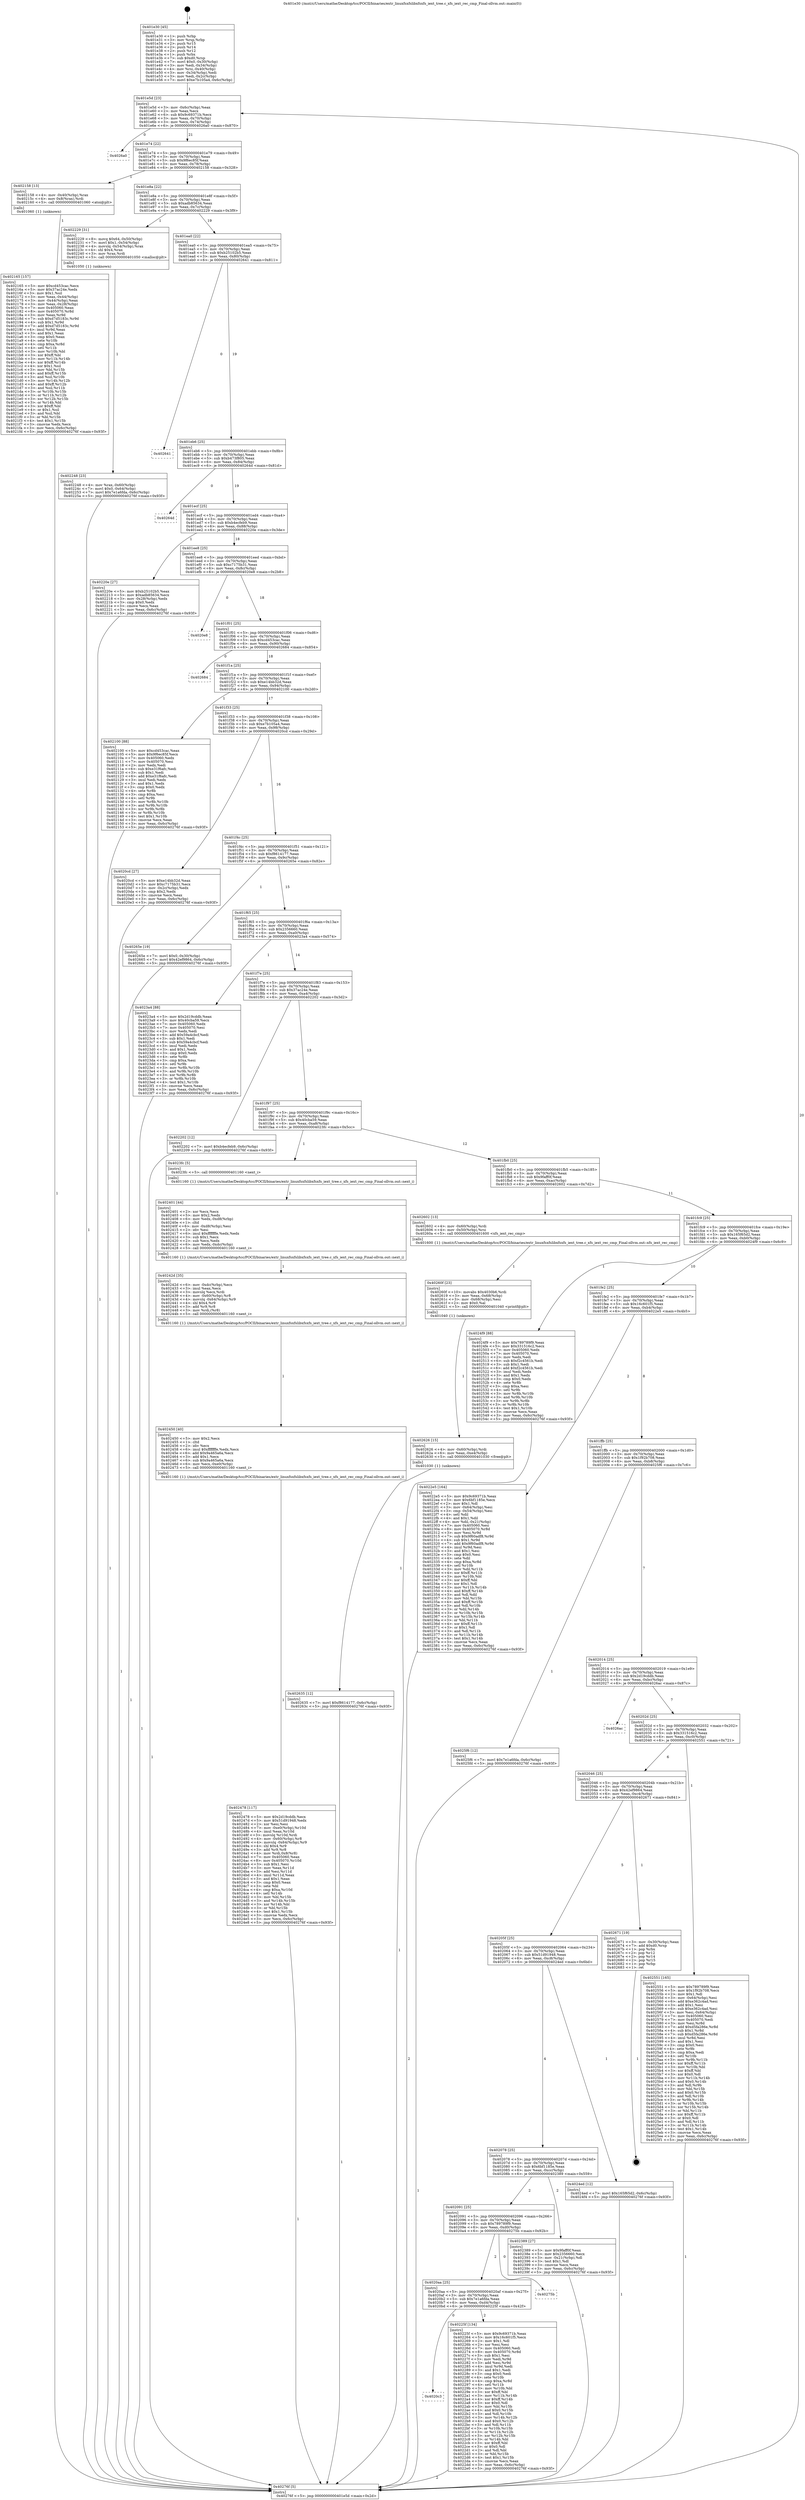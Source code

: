 digraph "0x401e30" {
  label = "0x401e30 (/mnt/c/Users/mathe/Desktop/tcc/POCII/binaries/extr_linuxfsxfslibxfsxfs_iext_tree.c_xfs_iext_rec_cmp_Final-ollvm.out::main(0))"
  labelloc = "t"
  node[shape=record]

  Entry [label="",width=0.3,height=0.3,shape=circle,fillcolor=black,style=filled]
  "0x401e5d" [label="{
     0x401e5d [23]\l
     | [instrs]\l
     &nbsp;&nbsp;0x401e5d \<+3\>: mov -0x6c(%rbp),%eax\l
     &nbsp;&nbsp;0x401e60 \<+2\>: mov %eax,%ecx\l
     &nbsp;&nbsp;0x401e62 \<+6\>: sub $0x9c69371b,%ecx\l
     &nbsp;&nbsp;0x401e68 \<+3\>: mov %eax,-0x70(%rbp)\l
     &nbsp;&nbsp;0x401e6b \<+3\>: mov %ecx,-0x74(%rbp)\l
     &nbsp;&nbsp;0x401e6e \<+6\>: je 00000000004026a0 \<main+0x870\>\l
  }"]
  "0x4026a0" [label="{
     0x4026a0\l
  }", style=dashed]
  "0x401e74" [label="{
     0x401e74 [22]\l
     | [instrs]\l
     &nbsp;&nbsp;0x401e74 \<+5\>: jmp 0000000000401e79 \<main+0x49\>\l
     &nbsp;&nbsp;0x401e79 \<+3\>: mov -0x70(%rbp),%eax\l
     &nbsp;&nbsp;0x401e7c \<+5\>: sub $0x9f6ec85f,%eax\l
     &nbsp;&nbsp;0x401e81 \<+3\>: mov %eax,-0x78(%rbp)\l
     &nbsp;&nbsp;0x401e84 \<+6\>: je 0000000000402158 \<main+0x328\>\l
  }"]
  Exit [label="",width=0.3,height=0.3,shape=circle,fillcolor=black,style=filled,peripheries=2]
  "0x402158" [label="{
     0x402158 [13]\l
     | [instrs]\l
     &nbsp;&nbsp;0x402158 \<+4\>: mov -0x40(%rbp),%rax\l
     &nbsp;&nbsp;0x40215c \<+4\>: mov 0x8(%rax),%rdi\l
     &nbsp;&nbsp;0x402160 \<+5\>: call 0000000000401060 \<atoi@plt\>\l
     | [calls]\l
     &nbsp;&nbsp;0x401060 \{1\} (unknown)\l
  }"]
  "0x401e8a" [label="{
     0x401e8a [22]\l
     | [instrs]\l
     &nbsp;&nbsp;0x401e8a \<+5\>: jmp 0000000000401e8f \<main+0x5f\>\l
     &nbsp;&nbsp;0x401e8f \<+3\>: mov -0x70(%rbp),%eax\l
     &nbsp;&nbsp;0x401e92 \<+5\>: sub $0xadb85634,%eax\l
     &nbsp;&nbsp;0x401e97 \<+3\>: mov %eax,-0x7c(%rbp)\l
     &nbsp;&nbsp;0x401e9a \<+6\>: je 0000000000402229 \<main+0x3f9\>\l
  }"]
  "0x402635" [label="{
     0x402635 [12]\l
     | [instrs]\l
     &nbsp;&nbsp;0x402635 \<+7\>: movl $0xf8614177,-0x6c(%rbp)\l
     &nbsp;&nbsp;0x40263c \<+5\>: jmp 000000000040276f \<main+0x93f\>\l
  }"]
  "0x402229" [label="{
     0x402229 [31]\l
     | [instrs]\l
     &nbsp;&nbsp;0x402229 \<+8\>: movq $0x64,-0x50(%rbp)\l
     &nbsp;&nbsp;0x402231 \<+7\>: movl $0x1,-0x54(%rbp)\l
     &nbsp;&nbsp;0x402238 \<+4\>: movslq -0x54(%rbp),%rax\l
     &nbsp;&nbsp;0x40223c \<+4\>: shl $0x4,%rax\l
     &nbsp;&nbsp;0x402240 \<+3\>: mov %rax,%rdi\l
     &nbsp;&nbsp;0x402243 \<+5\>: call 0000000000401050 \<malloc@plt\>\l
     | [calls]\l
     &nbsp;&nbsp;0x401050 \{1\} (unknown)\l
  }"]
  "0x401ea0" [label="{
     0x401ea0 [22]\l
     | [instrs]\l
     &nbsp;&nbsp;0x401ea0 \<+5\>: jmp 0000000000401ea5 \<main+0x75\>\l
     &nbsp;&nbsp;0x401ea5 \<+3\>: mov -0x70(%rbp),%eax\l
     &nbsp;&nbsp;0x401ea8 \<+5\>: sub $0xb25102b5,%eax\l
     &nbsp;&nbsp;0x401ead \<+3\>: mov %eax,-0x80(%rbp)\l
     &nbsp;&nbsp;0x401eb0 \<+6\>: je 0000000000402641 \<main+0x811\>\l
  }"]
  "0x402626" [label="{
     0x402626 [15]\l
     | [instrs]\l
     &nbsp;&nbsp;0x402626 \<+4\>: mov -0x60(%rbp),%rdi\l
     &nbsp;&nbsp;0x40262a \<+6\>: mov %eax,-0xe4(%rbp)\l
     &nbsp;&nbsp;0x402630 \<+5\>: call 0000000000401030 \<free@plt\>\l
     | [calls]\l
     &nbsp;&nbsp;0x401030 \{1\} (unknown)\l
  }"]
  "0x402641" [label="{
     0x402641\l
  }", style=dashed]
  "0x401eb6" [label="{
     0x401eb6 [25]\l
     | [instrs]\l
     &nbsp;&nbsp;0x401eb6 \<+5\>: jmp 0000000000401ebb \<main+0x8b\>\l
     &nbsp;&nbsp;0x401ebb \<+3\>: mov -0x70(%rbp),%eax\l
     &nbsp;&nbsp;0x401ebe \<+5\>: sub $0xb473f805,%eax\l
     &nbsp;&nbsp;0x401ec3 \<+6\>: mov %eax,-0x84(%rbp)\l
     &nbsp;&nbsp;0x401ec9 \<+6\>: je 000000000040264d \<main+0x81d\>\l
  }"]
  "0x40260f" [label="{
     0x40260f [23]\l
     | [instrs]\l
     &nbsp;&nbsp;0x40260f \<+10\>: movabs $0x4030b6,%rdi\l
     &nbsp;&nbsp;0x402619 \<+3\>: mov %eax,-0x68(%rbp)\l
     &nbsp;&nbsp;0x40261c \<+3\>: mov -0x68(%rbp),%esi\l
     &nbsp;&nbsp;0x40261f \<+2\>: mov $0x0,%al\l
     &nbsp;&nbsp;0x402621 \<+5\>: call 0000000000401040 \<printf@plt\>\l
     | [calls]\l
     &nbsp;&nbsp;0x401040 \{1\} (unknown)\l
  }"]
  "0x40264d" [label="{
     0x40264d\l
  }", style=dashed]
  "0x401ecf" [label="{
     0x401ecf [25]\l
     | [instrs]\l
     &nbsp;&nbsp;0x401ecf \<+5\>: jmp 0000000000401ed4 \<main+0xa4\>\l
     &nbsp;&nbsp;0x401ed4 \<+3\>: mov -0x70(%rbp),%eax\l
     &nbsp;&nbsp;0x401ed7 \<+5\>: sub $0xb4ecfeb9,%eax\l
     &nbsp;&nbsp;0x401edc \<+6\>: mov %eax,-0x88(%rbp)\l
     &nbsp;&nbsp;0x401ee2 \<+6\>: je 000000000040220e \<main+0x3de\>\l
  }"]
  "0x402478" [label="{
     0x402478 [117]\l
     | [instrs]\l
     &nbsp;&nbsp;0x402478 \<+5\>: mov $0x2d19cddb,%ecx\l
     &nbsp;&nbsp;0x40247d \<+5\>: mov $0x51d91948,%edx\l
     &nbsp;&nbsp;0x402482 \<+2\>: xor %esi,%esi\l
     &nbsp;&nbsp;0x402484 \<+7\>: mov -0xe0(%rbp),%r10d\l
     &nbsp;&nbsp;0x40248b \<+4\>: imul %eax,%r10d\l
     &nbsp;&nbsp;0x40248f \<+3\>: movslq %r10d,%rdi\l
     &nbsp;&nbsp;0x402492 \<+4\>: mov -0x60(%rbp),%r8\l
     &nbsp;&nbsp;0x402496 \<+4\>: movslq -0x64(%rbp),%r9\l
     &nbsp;&nbsp;0x40249a \<+4\>: shl $0x4,%r9\l
     &nbsp;&nbsp;0x40249e \<+3\>: add %r9,%r8\l
     &nbsp;&nbsp;0x4024a1 \<+4\>: mov %rdi,0x8(%r8)\l
     &nbsp;&nbsp;0x4024a5 \<+7\>: mov 0x405060,%eax\l
     &nbsp;&nbsp;0x4024ac \<+8\>: mov 0x405070,%r10d\l
     &nbsp;&nbsp;0x4024b4 \<+3\>: sub $0x1,%esi\l
     &nbsp;&nbsp;0x4024b7 \<+3\>: mov %eax,%r11d\l
     &nbsp;&nbsp;0x4024ba \<+3\>: add %esi,%r11d\l
     &nbsp;&nbsp;0x4024bd \<+4\>: imul %r11d,%eax\l
     &nbsp;&nbsp;0x4024c1 \<+3\>: and $0x1,%eax\l
     &nbsp;&nbsp;0x4024c4 \<+3\>: cmp $0x0,%eax\l
     &nbsp;&nbsp;0x4024c7 \<+3\>: sete %bl\l
     &nbsp;&nbsp;0x4024ca \<+4\>: cmp $0xa,%r10d\l
     &nbsp;&nbsp;0x4024ce \<+4\>: setl %r14b\l
     &nbsp;&nbsp;0x4024d2 \<+3\>: mov %bl,%r15b\l
     &nbsp;&nbsp;0x4024d5 \<+3\>: and %r14b,%r15b\l
     &nbsp;&nbsp;0x4024d8 \<+3\>: xor %r14b,%bl\l
     &nbsp;&nbsp;0x4024db \<+3\>: or %bl,%r15b\l
     &nbsp;&nbsp;0x4024de \<+4\>: test $0x1,%r15b\l
     &nbsp;&nbsp;0x4024e2 \<+3\>: cmovne %edx,%ecx\l
     &nbsp;&nbsp;0x4024e5 \<+3\>: mov %ecx,-0x6c(%rbp)\l
     &nbsp;&nbsp;0x4024e8 \<+5\>: jmp 000000000040276f \<main+0x93f\>\l
  }"]
  "0x40220e" [label="{
     0x40220e [27]\l
     | [instrs]\l
     &nbsp;&nbsp;0x40220e \<+5\>: mov $0xb25102b5,%eax\l
     &nbsp;&nbsp;0x402213 \<+5\>: mov $0xadb85634,%ecx\l
     &nbsp;&nbsp;0x402218 \<+3\>: mov -0x28(%rbp),%edx\l
     &nbsp;&nbsp;0x40221b \<+3\>: cmp $0x0,%edx\l
     &nbsp;&nbsp;0x40221e \<+3\>: cmove %ecx,%eax\l
     &nbsp;&nbsp;0x402221 \<+3\>: mov %eax,-0x6c(%rbp)\l
     &nbsp;&nbsp;0x402224 \<+5\>: jmp 000000000040276f \<main+0x93f\>\l
  }"]
  "0x401ee8" [label="{
     0x401ee8 [25]\l
     | [instrs]\l
     &nbsp;&nbsp;0x401ee8 \<+5\>: jmp 0000000000401eed \<main+0xbd\>\l
     &nbsp;&nbsp;0x401eed \<+3\>: mov -0x70(%rbp),%eax\l
     &nbsp;&nbsp;0x401ef0 \<+5\>: sub $0xc7175b31,%eax\l
     &nbsp;&nbsp;0x401ef5 \<+6\>: mov %eax,-0x8c(%rbp)\l
     &nbsp;&nbsp;0x401efb \<+6\>: je 00000000004020e8 \<main+0x2b8\>\l
  }"]
  "0x402450" [label="{
     0x402450 [40]\l
     | [instrs]\l
     &nbsp;&nbsp;0x402450 \<+5\>: mov $0x2,%ecx\l
     &nbsp;&nbsp;0x402455 \<+1\>: cltd\l
     &nbsp;&nbsp;0x402456 \<+2\>: idiv %ecx\l
     &nbsp;&nbsp;0x402458 \<+6\>: imul $0xfffffffe,%edx,%ecx\l
     &nbsp;&nbsp;0x40245e \<+6\>: add $0x9a465a6a,%ecx\l
     &nbsp;&nbsp;0x402464 \<+3\>: add $0x1,%ecx\l
     &nbsp;&nbsp;0x402467 \<+6\>: sub $0x9a465a6a,%ecx\l
     &nbsp;&nbsp;0x40246d \<+6\>: mov %ecx,-0xe0(%rbp)\l
     &nbsp;&nbsp;0x402473 \<+5\>: call 0000000000401160 \<next_i\>\l
     | [calls]\l
     &nbsp;&nbsp;0x401160 \{1\} (/mnt/c/Users/mathe/Desktop/tcc/POCII/binaries/extr_linuxfsxfslibxfsxfs_iext_tree.c_xfs_iext_rec_cmp_Final-ollvm.out::next_i)\l
  }"]
  "0x4020e8" [label="{
     0x4020e8\l
  }", style=dashed]
  "0x401f01" [label="{
     0x401f01 [25]\l
     | [instrs]\l
     &nbsp;&nbsp;0x401f01 \<+5\>: jmp 0000000000401f06 \<main+0xd6\>\l
     &nbsp;&nbsp;0x401f06 \<+3\>: mov -0x70(%rbp),%eax\l
     &nbsp;&nbsp;0x401f09 \<+5\>: sub $0xcd453cac,%eax\l
     &nbsp;&nbsp;0x401f0e \<+6\>: mov %eax,-0x90(%rbp)\l
     &nbsp;&nbsp;0x401f14 \<+6\>: je 0000000000402684 \<main+0x854\>\l
  }"]
  "0x40242d" [label="{
     0x40242d [35]\l
     | [instrs]\l
     &nbsp;&nbsp;0x40242d \<+6\>: mov -0xdc(%rbp),%ecx\l
     &nbsp;&nbsp;0x402433 \<+3\>: imul %eax,%ecx\l
     &nbsp;&nbsp;0x402436 \<+3\>: movslq %ecx,%rdi\l
     &nbsp;&nbsp;0x402439 \<+4\>: mov -0x60(%rbp),%r8\l
     &nbsp;&nbsp;0x40243d \<+4\>: movslq -0x64(%rbp),%r9\l
     &nbsp;&nbsp;0x402441 \<+4\>: shl $0x4,%r9\l
     &nbsp;&nbsp;0x402445 \<+3\>: add %r9,%r8\l
     &nbsp;&nbsp;0x402448 \<+3\>: mov %rdi,(%r8)\l
     &nbsp;&nbsp;0x40244b \<+5\>: call 0000000000401160 \<next_i\>\l
     | [calls]\l
     &nbsp;&nbsp;0x401160 \{1\} (/mnt/c/Users/mathe/Desktop/tcc/POCII/binaries/extr_linuxfsxfslibxfsxfs_iext_tree.c_xfs_iext_rec_cmp_Final-ollvm.out::next_i)\l
  }"]
  "0x402684" [label="{
     0x402684\l
  }", style=dashed]
  "0x401f1a" [label="{
     0x401f1a [25]\l
     | [instrs]\l
     &nbsp;&nbsp;0x401f1a \<+5\>: jmp 0000000000401f1f \<main+0xef\>\l
     &nbsp;&nbsp;0x401f1f \<+3\>: mov -0x70(%rbp),%eax\l
     &nbsp;&nbsp;0x401f22 \<+5\>: sub $0xe14bb32d,%eax\l
     &nbsp;&nbsp;0x401f27 \<+6\>: mov %eax,-0x94(%rbp)\l
     &nbsp;&nbsp;0x401f2d \<+6\>: je 0000000000402100 \<main+0x2d0\>\l
  }"]
  "0x402401" [label="{
     0x402401 [44]\l
     | [instrs]\l
     &nbsp;&nbsp;0x402401 \<+2\>: xor %ecx,%ecx\l
     &nbsp;&nbsp;0x402403 \<+5\>: mov $0x2,%edx\l
     &nbsp;&nbsp;0x402408 \<+6\>: mov %edx,-0xd8(%rbp)\l
     &nbsp;&nbsp;0x40240e \<+1\>: cltd\l
     &nbsp;&nbsp;0x40240f \<+6\>: mov -0xd8(%rbp),%esi\l
     &nbsp;&nbsp;0x402415 \<+2\>: idiv %esi\l
     &nbsp;&nbsp;0x402417 \<+6\>: imul $0xfffffffe,%edx,%edx\l
     &nbsp;&nbsp;0x40241d \<+3\>: sub $0x1,%ecx\l
     &nbsp;&nbsp;0x402420 \<+2\>: sub %ecx,%edx\l
     &nbsp;&nbsp;0x402422 \<+6\>: mov %edx,-0xdc(%rbp)\l
     &nbsp;&nbsp;0x402428 \<+5\>: call 0000000000401160 \<next_i\>\l
     | [calls]\l
     &nbsp;&nbsp;0x401160 \{1\} (/mnt/c/Users/mathe/Desktop/tcc/POCII/binaries/extr_linuxfsxfslibxfsxfs_iext_tree.c_xfs_iext_rec_cmp_Final-ollvm.out::next_i)\l
  }"]
  "0x402100" [label="{
     0x402100 [88]\l
     | [instrs]\l
     &nbsp;&nbsp;0x402100 \<+5\>: mov $0xcd453cac,%eax\l
     &nbsp;&nbsp;0x402105 \<+5\>: mov $0x9f6ec85f,%ecx\l
     &nbsp;&nbsp;0x40210a \<+7\>: mov 0x405060,%edx\l
     &nbsp;&nbsp;0x402111 \<+7\>: mov 0x405070,%esi\l
     &nbsp;&nbsp;0x402118 \<+2\>: mov %edx,%edi\l
     &nbsp;&nbsp;0x40211a \<+6\>: sub $0xe31f6afc,%edi\l
     &nbsp;&nbsp;0x402120 \<+3\>: sub $0x1,%edi\l
     &nbsp;&nbsp;0x402123 \<+6\>: add $0xe31f6afc,%edi\l
     &nbsp;&nbsp;0x402129 \<+3\>: imul %edi,%edx\l
     &nbsp;&nbsp;0x40212c \<+3\>: and $0x1,%edx\l
     &nbsp;&nbsp;0x40212f \<+3\>: cmp $0x0,%edx\l
     &nbsp;&nbsp;0x402132 \<+4\>: sete %r8b\l
     &nbsp;&nbsp;0x402136 \<+3\>: cmp $0xa,%esi\l
     &nbsp;&nbsp;0x402139 \<+4\>: setl %r9b\l
     &nbsp;&nbsp;0x40213d \<+3\>: mov %r8b,%r10b\l
     &nbsp;&nbsp;0x402140 \<+3\>: and %r9b,%r10b\l
     &nbsp;&nbsp;0x402143 \<+3\>: xor %r9b,%r8b\l
     &nbsp;&nbsp;0x402146 \<+3\>: or %r8b,%r10b\l
     &nbsp;&nbsp;0x402149 \<+4\>: test $0x1,%r10b\l
     &nbsp;&nbsp;0x40214d \<+3\>: cmovne %ecx,%eax\l
     &nbsp;&nbsp;0x402150 \<+3\>: mov %eax,-0x6c(%rbp)\l
     &nbsp;&nbsp;0x402153 \<+5\>: jmp 000000000040276f \<main+0x93f\>\l
  }"]
  "0x401f33" [label="{
     0x401f33 [25]\l
     | [instrs]\l
     &nbsp;&nbsp;0x401f33 \<+5\>: jmp 0000000000401f38 \<main+0x108\>\l
     &nbsp;&nbsp;0x401f38 \<+3\>: mov -0x70(%rbp),%eax\l
     &nbsp;&nbsp;0x401f3b \<+5\>: sub $0xe7b105a4,%eax\l
     &nbsp;&nbsp;0x401f40 \<+6\>: mov %eax,-0x98(%rbp)\l
     &nbsp;&nbsp;0x401f46 \<+6\>: je 00000000004020cd \<main+0x29d\>\l
  }"]
  "0x4020c3" [label="{
     0x4020c3\l
  }", style=dashed]
  "0x4020cd" [label="{
     0x4020cd [27]\l
     | [instrs]\l
     &nbsp;&nbsp;0x4020cd \<+5\>: mov $0xe14bb32d,%eax\l
     &nbsp;&nbsp;0x4020d2 \<+5\>: mov $0xc7175b31,%ecx\l
     &nbsp;&nbsp;0x4020d7 \<+3\>: mov -0x2c(%rbp),%edx\l
     &nbsp;&nbsp;0x4020da \<+3\>: cmp $0x2,%edx\l
     &nbsp;&nbsp;0x4020dd \<+3\>: cmovne %ecx,%eax\l
     &nbsp;&nbsp;0x4020e0 \<+3\>: mov %eax,-0x6c(%rbp)\l
     &nbsp;&nbsp;0x4020e3 \<+5\>: jmp 000000000040276f \<main+0x93f\>\l
  }"]
  "0x401f4c" [label="{
     0x401f4c [25]\l
     | [instrs]\l
     &nbsp;&nbsp;0x401f4c \<+5\>: jmp 0000000000401f51 \<main+0x121\>\l
     &nbsp;&nbsp;0x401f51 \<+3\>: mov -0x70(%rbp),%eax\l
     &nbsp;&nbsp;0x401f54 \<+5\>: sub $0xf8614177,%eax\l
     &nbsp;&nbsp;0x401f59 \<+6\>: mov %eax,-0x9c(%rbp)\l
     &nbsp;&nbsp;0x401f5f \<+6\>: je 000000000040265e \<main+0x82e\>\l
  }"]
  "0x40276f" [label="{
     0x40276f [5]\l
     | [instrs]\l
     &nbsp;&nbsp;0x40276f \<+5\>: jmp 0000000000401e5d \<main+0x2d\>\l
  }"]
  "0x401e30" [label="{
     0x401e30 [45]\l
     | [instrs]\l
     &nbsp;&nbsp;0x401e30 \<+1\>: push %rbp\l
     &nbsp;&nbsp;0x401e31 \<+3\>: mov %rsp,%rbp\l
     &nbsp;&nbsp;0x401e34 \<+2\>: push %r15\l
     &nbsp;&nbsp;0x401e36 \<+2\>: push %r14\l
     &nbsp;&nbsp;0x401e38 \<+2\>: push %r12\l
     &nbsp;&nbsp;0x401e3a \<+1\>: push %rbx\l
     &nbsp;&nbsp;0x401e3b \<+7\>: sub $0xd0,%rsp\l
     &nbsp;&nbsp;0x401e42 \<+7\>: movl $0x0,-0x30(%rbp)\l
     &nbsp;&nbsp;0x401e49 \<+3\>: mov %edi,-0x34(%rbp)\l
     &nbsp;&nbsp;0x401e4c \<+4\>: mov %rsi,-0x40(%rbp)\l
     &nbsp;&nbsp;0x401e50 \<+3\>: mov -0x34(%rbp),%edi\l
     &nbsp;&nbsp;0x401e53 \<+3\>: mov %edi,-0x2c(%rbp)\l
     &nbsp;&nbsp;0x401e56 \<+7\>: movl $0xe7b105a4,-0x6c(%rbp)\l
  }"]
  "0x402165" [label="{
     0x402165 [157]\l
     | [instrs]\l
     &nbsp;&nbsp;0x402165 \<+5\>: mov $0xcd453cac,%ecx\l
     &nbsp;&nbsp;0x40216a \<+5\>: mov $0x37ac24e,%edx\l
     &nbsp;&nbsp;0x40216f \<+3\>: mov $0x1,%sil\l
     &nbsp;&nbsp;0x402172 \<+3\>: mov %eax,-0x44(%rbp)\l
     &nbsp;&nbsp;0x402175 \<+3\>: mov -0x44(%rbp),%eax\l
     &nbsp;&nbsp;0x402178 \<+3\>: mov %eax,-0x28(%rbp)\l
     &nbsp;&nbsp;0x40217b \<+7\>: mov 0x405060,%eax\l
     &nbsp;&nbsp;0x402182 \<+8\>: mov 0x405070,%r8d\l
     &nbsp;&nbsp;0x40218a \<+3\>: mov %eax,%r9d\l
     &nbsp;&nbsp;0x40218d \<+7\>: sub $0xd7d5183c,%r9d\l
     &nbsp;&nbsp;0x402194 \<+4\>: sub $0x1,%r9d\l
     &nbsp;&nbsp;0x402198 \<+7\>: add $0xd7d5183c,%r9d\l
     &nbsp;&nbsp;0x40219f \<+4\>: imul %r9d,%eax\l
     &nbsp;&nbsp;0x4021a3 \<+3\>: and $0x1,%eax\l
     &nbsp;&nbsp;0x4021a6 \<+3\>: cmp $0x0,%eax\l
     &nbsp;&nbsp;0x4021a9 \<+4\>: sete %r10b\l
     &nbsp;&nbsp;0x4021ad \<+4\>: cmp $0xa,%r8d\l
     &nbsp;&nbsp;0x4021b1 \<+4\>: setl %r11b\l
     &nbsp;&nbsp;0x4021b5 \<+3\>: mov %r10b,%bl\l
     &nbsp;&nbsp;0x4021b8 \<+3\>: xor $0xff,%bl\l
     &nbsp;&nbsp;0x4021bb \<+3\>: mov %r11b,%r14b\l
     &nbsp;&nbsp;0x4021be \<+4\>: xor $0xff,%r14b\l
     &nbsp;&nbsp;0x4021c2 \<+4\>: xor $0x1,%sil\l
     &nbsp;&nbsp;0x4021c6 \<+3\>: mov %bl,%r15b\l
     &nbsp;&nbsp;0x4021c9 \<+4\>: and $0xff,%r15b\l
     &nbsp;&nbsp;0x4021cd \<+3\>: and %sil,%r10b\l
     &nbsp;&nbsp;0x4021d0 \<+3\>: mov %r14b,%r12b\l
     &nbsp;&nbsp;0x4021d3 \<+4\>: and $0xff,%r12b\l
     &nbsp;&nbsp;0x4021d7 \<+3\>: and %sil,%r11b\l
     &nbsp;&nbsp;0x4021da \<+3\>: or %r10b,%r15b\l
     &nbsp;&nbsp;0x4021dd \<+3\>: or %r11b,%r12b\l
     &nbsp;&nbsp;0x4021e0 \<+3\>: xor %r12b,%r15b\l
     &nbsp;&nbsp;0x4021e3 \<+3\>: or %r14b,%bl\l
     &nbsp;&nbsp;0x4021e6 \<+3\>: xor $0xff,%bl\l
     &nbsp;&nbsp;0x4021e9 \<+4\>: or $0x1,%sil\l
     &nbsp;&nbsp;0x4021ed \<+3\>: and %sil,%bl\l
     &nbsp;&nbsp;0x4021f0 \<+3\>: or %bl,%r15b\l
     &nbsp;&nbsp;0x4021f3 \<+4\>: test $0x1,%r15b\l
     &nbsp;&nbsp;0x4021f7 \<+3\>: cmovne %edx,%ecx\l
     &nbsp;&nbsp;0x4021fa \<+3\>: mov %ecx,-0x6c(%rbp)\l
     &nbsp;&nbsp;0x4021fd \<+5\>: jmp 000000000040276f \<main+0x93f\>\l
  }"]
  "0x40225f" [label="{
     0x40225f [134]\l
     | [instrs]\l
     &nbsp;&nbsp;0x40225f \<+5\>: mov $0x9c69371b,%eax\l
     &nbsp;&nbsp;0x402264 \<+5\>: mov $0x16c601f5,%ecx\l
     &nbsp;&nbsp;0x402269 \<+2\>: mov $0x1,%dl\l
     &nbsp;&nbsp;0x40226b \<+2\>: xor %esi,%esi\l
     &nbsp;&nbsp;0x40226d \<+7\>: mov 0x405060,%edi\l
     &nbsp;&nbsp;0x402274 \<+8\>: mov 0x405070,%r8d\l
     &nbsp;&nbsp;0x40227c \<+3\>: sub $0x1,%esi\l
     &nbsp;&nbsp;0x40227f \<+3\>: mov %edi,%r9d\l
     &nbsp;&nbsp;0x402282 \<+3\>: add %esi,%r9d\l
     &nbsp;&nbsp;0x402285 \<+4\>: imul %r9d,%edi\l
     &nbsp;&nbsp;0x402289 \<+3\>: and $0x1,%edi\l
     &nbsp;&nbsp;0x40228c \<+3\>: cmp $0x0,%edi\l
     &nbsp;&nbsp;0x40228f \<+4\>: sete %r10b\l
     &nbsp;&nbsp;0x402293 \<+4\>: cmp $0xa,%r8d\l
     &nbsp;&nbsp;0x402297 \<+4\>: setl %r11b\l
     &nbsp;&nbsp;0x40229b \<+3\>: mov %r10b,%bl\l
     &nbsp;&nbsp;0x40229e \<+3\>: xor $0xff,%bl\l
     &nbsp;&nbsp;0x4022a1 \<+3\>: mov %r11b,%r14b\l
     &nbsp;&nbsp;0x4022a4 \<+4\>: xor $0xff,%r14b\l
     &nbsp;&nbsp;0x4022a8 \<+3\>: xor $0x0,%dl\l
     &nbsp;&nbsp;0x4022ab \<+3\>: mov %bl,%r15b\l
     &nbsp;&nbsp;0x4022ae \<+4\>: and $0x0,%r15b\l
     &nbsp;&nbsp;0x4022b2 \<+3\>: and %dl,%r10b\l
     &nbsp;&nbsp;0x4022b5 \<+3\>: mov %r14b,%r12b\l
     &nbsp;&nbsp;0x4022b8 \<+4\>: and $0x0,%r12b\l
     &nbsp;&nbsp;0x4022bc \<+3\>: and %dl,%r11b\l
     &nbsp;&nbsp;0x4022bf \<+3\>: or %r10b,%r15b\l
     &nbsp;&nbsp;0x4022c2 \<+3\>: or %r11b,%r12b\l
     &nbsp;&nbsp;0x4022c5 \<+3\>: xor %r12b,%r15b\l
     &nbsp;&nbsp;0x4022c8 \<+3\>: or %r14b,%bl\l
     &nbsp;&nbsp;0x4022cb \<+3\>: xor $0xff,%bl\l
     &nbsp;&nbsp;0x4022ce \<+3\>: or $0x0,%dl\l
     &nbsp;&nbsp;0x4022d1 \<+2\>: and %dl,%bl\l
     &nbsp;&nbsp;0x4022d3 \<+3\>: or %bl,%r15b\l
     &nbsp;&nbsp;0x4022d6 \<+4\>: test $0x1,%r15b\l
     &nbsp;&nbsp;0x4022da \<+3\>: cmovne %ecx,%eax\l
     &nbsp;&nbsp;0x4022dd \<+3\>: mov %eax,-0x6c(%rbp)\l
     &nbsp;&nbsp;0x4022e0 \<+5\>: jmp 000000000040276f \<main+0x93f\>\l
  }"]
  "0x40265e" [label="{
     0x40265e [19]\l
     | [instrs]\l
     &nbsp;&nbsp;0x40265e \<+7\>: movl $0x0,-0x30(%rbp)\l
     &nbsp;&nbsp;0x402665 \<+7\>: movl $0x42ef9864,-0x6c(%rbp)\l
     &nbsp;&nbsp;0x40266c \<+5\>: jmp 000000000040276f \<main+0x93f\>\l
  }"]
  "0x401f65" [label="{
     0x401f65 [25]\l
     | [instrs]\l
     &nbsp;&nbsp;0x401f65 \<+5\>: jmp 0000000000401f6a \<main+0x13a\>\l
     &nbsp;&nbsp;0x401f6a \<+3\>: mov -0x70(%rbp),%eax\l
     &nbsp;&nbsp;0x401f6d \<+5\>: sub $0x2356660,%eax\l
     &nbsp;&nbsp;0x401f72 \<+6\>: mov %eax,-0xa0(%rbp)\l
     &nbsp;&nbsp;0x401f78 \<+6\>: je 00000000004023a4 \<main+0x574\>\l
  }"]
  "0x4020aa" [label="{
     0x4020aa [25]\l
     | [instrs]\l
     &nbsp;&nbsp;0x4020aa \<+5\>: jmp 00000000004020af \<main+0x27f\>\l
     &nbsp;&nbsp;0x4020af \<+3\>: mov -0x70(%rbp),%eax\l
     &nbsp;&nbsp;0x4020b2 \<+5\>: sub $0x7e1a6fda,%eax\l
     &nbsp;&nbsp;0x4020b7 \<+6\>: mov %eax,-0xd4(%rbp)\l
     &nbsp;&nbsp;0x4020bd \<+6\>: je 000000000040225f \<main+0x42f\>\l
  }"]
  "0x4023a4" [label="{
     0x4023a4 [88]\l
     | [instrs]\l
     &nbsp;&nbsp;0x4023a4 \<+5\>: mov $0x2d19cddb,%eax\l
     &nbsp;&nbsp;0x4023a9 \<+5\>: mov $0x40cba59,%ecx\l
     &nbsp;&nbsp;0x4023ae \<+7\>: mov 0x405060,%edx\l
     &nbsp;&nbsp;0x4023b5 \<+7\>: mov 0x405070,%esi\l
     &nbsp;&nbsp;0x4023bc \<+2\>: mov %edx,%edi\l
     &nbsp;&nbsp;0x4023be \<+6\>: add $0x59a4cbcf,%edi\l
     &nbsp;&nbsp;0x4023c4 \<+3\>: sub $0x1,%edi\l
     &nbsp;&nbsp;0x4023c7 \<+6\>: sub $0x59a4cbcf,%edi\l
     &nbsp;&nbsp;0x4023cd \<+3\>: imul %edi,%edx\l
     &nbsp;&nbsp;0x4023d0 \<+3\>: and $0x1,%edx\l
     &nbsp;&nbsp;0x4023d3 \<+3\>: cmp $0x0,%edx\l
     &nbsp;&nbsp;0x4023d6 \<+4\>: sete %r8b\l
     &nbsp;&nbsp;0x4023da \<+3\>: cmp $0xa,%esi\l
     &nbsp;&nbsp;0x4023dd \<+4\>: setl %r9b\l
     &nbsp;&nbsp;0x4023e1 \<+3\>: mov %r8b,%r10b\l
     &nbsp;&nbsp;0x4023e4 \<+3\>: and %r9b,%r10b\l
     &nbsp;&nbsp;0x4023e7 \<+3\>: xor %r9b,%r8b\l
     &nbsp;&nbsp;0x4023ea \<+3\>: or %r8b,%r10b\l
     &nbsp;&nbsp;0x4023ed \<+4\>: test $0x1,%r10b\l
     &nbsp;&nbsp;0x4023f1 \<+3\>: cmovne %ecx,%eax\l
     &nbsp;&nbsp;0x4023f4 \<+3\>: mov %eax,-0x6c(%rbp)\l
     &nbsp;&nbsp;0x4023f7 \<+5\>: jmp 000000000040276f \<main+0x93f\>\l
  }"]
  "0x401f7e" [label="{
     0x401f7e [25]\l
     | [instrs]\l
     &nbsp;&nbsp;0x401f7e \<+5\>: jmp 0000000000401f83 \<main+0x153\>\l
     &nbsp;&nbsp;0x401f83 \<+3\>: mov -0x70(%rbp),%eax\l
     &nbsp;&nbsp;0x401f86 \<+5\>: sub $0x37ac24e,%eax\l
     &nbsp;&nbsp;0x401f8b \<+6\>: mov %eax,-0xa4(%rbp)\l
     &nbsp;&nbsp;0x401f91 \<+6\>: je 0000000000402202 \<main+0x3d2\>\l
  }"]
  "0x40275b" [label="{
     0x40275b\l
  }", style=dashed]
  "0x402202" [label="{
     0x402202 [12]\l
     | [instrs]\l
     &nbsp;&nbsp;0x402202 \<+7\>: movl $0xb4ecfeb9,-0x6c(%rbp)\l
     &nbsp;&nbsp;0x402209 \<+5\>: jmp 000000000040276f \<main+0x93f\>\l
  }"]
  "0x401f97" [label="{
     0x401f97 [25]\l
     | [instrs]\l
     &nbsp;&nbsp;0x401f97 \<+5\>: jmp 0000000000401f9c \<main+0x16c\>\l
     &nbsp;&nbsp;0x401f9c \<+3\>: mov -0x70(%rbp),%eax\l
     &nbsp;&nbsp;0x401f9f \<+5\>: sub $0x40cba59,%eax\l
     &nbsp;&nbsp;0x401fa4 \<+6\>: mov %eax,-0xa8(%rbp)\l
     &nbsp;&nbsp;0x401faa \<+6\>: je 00000000004023fc \<main+0x5cc\>\l
  }"]
  "0x402248" [label="{
     0x402248 [23]\l
     | [instrs]\l
     &nbsp;&nbsp;0x402248 \<+4\>: mov %rax,-0x60(%rbp)\l
     &nbsp;&nbsp;0x40224c \<+7\>: movl $0x0,-0x64(%rbp)\l
     &nbsp;&nbsp;0x402253 \<+7\>: movl $0x7e1a6fda,-0x6c(%rbp)\l
     &nbsp;&nbsp;0x40225a \<+5\>: jmp 000000000040276f \<main+0x93f\>\l
  }"]
  "0x402091" [label="{
     0x402091 [25]\l
     | [instrs]\l
     &nbsp;&nbsp;0x402091 \<+5\>: jmp 0000000000402096 \<main+0x266\>\l
     &nbsp;&nbsp;0x402096 \<+3\>: mov -0x70(%rbp),%eax\l
     &nbsp;&nbsp;0x402099 \<+5\>: sub $0x789789f9,%eax\l
     &nbsp;&nbsp;0x40209e \<+6\>: mov %eax,-0xd0(%rbp)\l
     &nbsp;&nbsp;0x4020a4 \<+6\>: je 000000000040275b \<main+0x92b\>\l
  }"]
  "0x4023fc" [label="{
     0x4023fc [5]\l
     | [instrs]\l
     &nbsp;&nbsp;0x4023fc \<+5\>: call 0000000000401160 \<next_i\>\l
     | [calls]\l
     &nbsp;&nbsp;0x401160 \{1\} (/mnt/c/Users/mathe/Desktop/tcc/POCII/binaries/extr_linuxfsxfslibxfsxfs_iext_tree.c_xfs_iext_rec_cmp_Final-ollvm.out::next_i)\l
  }"]
  "0x401fb0" [label="{
     0x401fb0 [25]\l
     | [instrs]\l
     &nbsp;&nbsp;0x401fb0 \<+5\>: jmp 0000000000401fb5 \<main+0x185\>\l
     &nbsp;&nbsp;0x401fb5 \<+3\>: mov -0x70(%rbp),%eax\l
     &nbsp;&nbsp;0x401fb8 \<+5\>: sub $0x9faff0f,%eax\l
     &nbsp;&nbsp;0x401fbd \<+6\>: mov %eax,-0xac(%rbp)\l
     &nbsp;&nbsp;0x401fc3 \<+6\>: je 0000000000402602 \<main+0x7d2\>\l
  }"]
  "0x402389" [label="{
     0x402389 [27]\l
     | [instrs]\l
     &nbsp;&nbsp;0x402389 \<+5\>: mov $0x9faff0f,%eax\l
     &nbsp;&nbsp;0x40238e \<+5\>: mov $0x2356660,%ecx\l
     &nbsp;&nbsp;0x402393 \<+3\>: mov -0x21(%rbp),%dl\l
     &nbsp;&nbsp;0x402396 \<+3\>: test $0x1,%dl\l
     &nbsp;&nbsp;0x402399 \<+3\>: cmovne %ecx,%eax\l
     &nbsp;&nbsp;0x40239c \<+3\>: mov %eax,-0x6c(%rbp)\l
     &nbsp;&nbsp;0x40239f \<+5\>: jmp 000000000040276f \<main+0x93f\>\l
  }"]
  "0x402602" [label="{
     0x402602 [13]\l
     | [instrs]\l
     &nbsp;&nbsp;0x402602 \<+4\>: mov -0x60(%rbp),%rdi\l
     &nbsp;&nbsp;0x402606 \<+4\>: mov -0x50(%rbp),%rsi\l
     &nbsp;&nbsp;0x40260a \<+5\>: call 0000000000401600 \<xfs_iext_rec_cmp\>\l
     | [calls]\l
     &nbsp;&nbsp;0x401600 \{1\} (/mnt/c/Users/mathe/Desktop/tcc/POCII/binaries/extr_linuxfsxfslibxfsxfs_iext_tree.c_xfs_iext_rec_cmp_Final-ollvm.out::xfs_iext_rec_cmp)\l
  }"]
  "0x401fc9" [label="{
     0x401fc9 [25]\l
     | [instrs]\l
     &nbsp;&nbsp;0x401fc9 \<+5\>: jmp 0000000000401fce \<main+0x19e\>\l
     &nbsp;&nbsp;0x401fce \<+3\>: mov -0x70(%rbp),%eax\l
     &nbsp;&nbsp;0x401fd1 \<+5\>: sub $0x165f65d2,%eax\l
     &nbsp;&nbsp;0x401fd6 \<+6\>: mov %eax,-0xb0(%rbp)\l
     &nbsp;&nbsp;0x401fdc \<+6\>: je 00000000004024f9 \<main+0x6c9\>\l
  }"]
  "0x402078" [label="{
     0x402078 [25]\l
     | [instrs]\l
     &nbsp;&nbsp;0x402078 \<+5\>: jmp 000000000040207d \<main+0x24d\>\l
     &nbsp;&nbsp;0x40207d \<+3\>: mov -0x70(%rbp),%eax\l
     &nbsp;&nbsp;0x402080 \<+5\>: sub $0x6bf1185e,%eax\l
     &nbsp;&nbsp;0x402085 \<+6\>: mov %eax,-0xcc(%rbp)\l
     &nbsp;&nbsp;0x40208b \<+6\>: je 0000000000402389 \<main+0x559\>\l
  }"]
  "0x4024f9" [label="{
     0x4024f9 [88]\l
     | [instrs]\l
     &nbsp;&nbsp;0x4024f9 \<+5\>: mov $0x789789f9,%eax\l
     &nbsp;&nbsp;0x4024fe \<+5\>: mov $0x331516c2,%ecx\l
     &nbsp;&nbsp;0x402503 \<+7\>: mov 0x405060,%edx\l
     &nbsp;&nbsp;0x40250a \<+7\>: mov 0x405070,%esi\l
     &nbsp;&nbsp;0x402511 \<+2\>: mov %edx,%edi\l
     &nbsp;&nbsp;0x402513 \<+6\>: sub $0xf2c4561b,%edi\l
     &nbsp;&nbsp;0x402519 \<+3\>: sub $0x1,%edi\l
     &nbsp;&nbsp;0x40251c \<+6\>: add $0xf2c4561b,%edi\l
     &nbsp;&nbsp;0x402522 \<+3\>: imul %edi,%edx\l
     &nbsp;&nbsp;0x402525 \<+3\>: and $0x1,%edx\l
     &nbsp;&nbsp;0x402528 \<+3\>: cmp $0x0,%edx\l
     &nbsp;&nbsp;0x40252b \<+4\>: sete %r8b\l
     &nbsp;&nbsp;0x40252f \<+3\>: cmp $0xa,%esi\l
     &nbsp;&nbsp;0x402532 \<+4\>: setl %r9b\l
     &nbsp;&nbsp;0x402536 \<+3\>: mov %r8b,%r10b\l
     &nbsp;&nbsp;0x402539 \<+3\>: and %r9b,%r10b\l
     &nbsp;&nbsp;0x40253c \<+3\>: xor %r9b,%r8b\l
     &nbsp;&nbsp;0x40253f \<+3\>: or %r8b,%r10b\l
     &nbsp;&nbsp;0x402542 \<+4\>: test $0x1,%r10b\l
     &nbsp;&nbsp;0x402546 \<+3\>: cmovne %ecx,%eax\l
     &nbsp;&nbsp;0x402549 \<+3\>: mov %eax,-0x6c(%rbp)\l
     &nbsp;&nbsp;0x40254c \<+5\>: jmp 000000000040276f \<main+0x93f\>\l
  }"]
  "0x401fe2" [label="{
     0x401fe2 [25]\l
     | [instrs]\l
     &nbsp;&nbsp;0x401fe2 \<+5\>: jmp 0000000000401fe7 \<main+0x1b7\>\l
     &nbsp;&nbsp;0x401fe7 \<+3\>: mov -0x70(%rbp),%eax\l
     &nbsp;&nbsp;0x401fea \<+5\>: sub $0x16c601f5,%eax\l
     &nbsp;&nbsp;0x401fef \<+6\>: mov %eax,-0xb4(%rbp)\l
     &nbsp;&nbsp;0x401ff5 \<+6\>: je 00000000004022e5 \<main+0x4b5\>\l
  }"]
  "0x4024ed" [label="{
     0x4024ed [12]\l
     | [instrs]\l
     &nbsp;&nbsp;0x4024ed \<+7\>: movl $0x165f65d2,-0x6c(%rbp)\l
     &nbsp;&nbsp;0x4024f4 \<+5\>: jmp 000000000040276f \<main+0x93f\>\l
  }"]
  "0x4022e5" [label="{
     0x4022e5 [164]\l
     | [instrs]\l
     &nbsp;&nbsp;0x4022e5 \<+5\>: mov $0x9c69371b,%eax\l
     &nbsp;&nbsp;0x4022ea \<+5\>: mov $0x6bf1185e,%ecx\l
     &nbsp;&nbsp;0x4022ef \<+2\>: mov $0x1,%dl\l
     &nbsp;&nbsp;0x4022f1 \<+3\>: mov -0x64(%rbp),%esi\l
     &nbsp;&nbsp;0x4022f4 \<+3\>: cmp -0x54(%rbp),%esi\l
     &nbsp;&nbsp;0x4022f7 \<+4\>: setl %dil\l
     &nbsp;&nbsp;0x4022fb \<+4\>: and $0x1,%dil\l
     &nbsp;&nbsp;0x4022ff \<+4\>: mov %dil,-0x21(%rbp)\l
     &nbsp;&nbsp;0x402303 \<+7\>: mov 0x405060,%esi\l
     &nbsp;&nbsp;0x40230a \<+8\>: mov 0x405070,%r8d\l
     &nbsp;&nbsp;0x402312 \<+3\>: mov %esi,%r9d\l
     &nbsp;&nbsp;0x402315 \<+7\>: sub $0x9f60adf8,%r9d\l
     &nbsp;&nbsp;0x40231c \<+4\>: sub $0x1,%r9d\l
     &nbsp;&nbsp;0x402320 \<+7\>: add $0x9f60adf8,%r9d\l
     &nbsp;&nbsp;0x402327 \<+4\>: imul %r9d,%esi\l
     &nbsp;&nbsp;0x40232b \<+3\>: and $0x1,%esi\l
     &nbsp;&nbsp;0x40232e \<+3\>: cmp $0x0,%esi\l
     &nbsp;&nbsp;0x402331 \<+4\>: sete %dil\l
     &nbsp;&nbsp;0x402335 \<+4\>: cmp $0xa,%r8d\l
     &nbsp;&nbsp;0x402339 \<+4\>: setl %r10b\l
     &nbsp;&nbsp;0x40233d \<+3\>: mov %dil,%r11b\l
     &nbsp;&nbsp;0x402340 \<+4\>: xor $0xff,%r11b\l
     &nbsp;&nbsp;0x402344 \<+3\>: mov %r10b,%bl\l
     &nbsp;&nbsp;0x402347 \<+3\>: xor $0xff,%bl\l
     &nbsp;&nbsp;0x40234a \<+3\>: xor $0x1,%dl\l
     &nbsp;&nbsp;0x40234d \<+3\>: mov %r11b,%r14b\l
     &nbsp;&nbsp;0x402350 \<+4\>: and $0xff,%r14b\l
     &nbsp;&nbsp;0x402354 \<+3\>: and %dl,%dil\l
     &nbsp;&nbsp;0x402357 \<+3\>: mov %bl,%r15b\l
     &nbsp;&nbsp;0x40235a \<+4\>: and $0xff,%r15b\l
     &nbsp;&nbsp;0x40235e \<+3\>: and %dl,%r10b\l
     &nbsp;&nbsp;0x402361 \<+3\>: or %dil,%r14b\l
     &nbsp;&nbsp;0x402364 \<+3\>: or %r10b,%r15b\l
     &nbsp;&nbsp;0x402367 \<+3\>: xor %r15b,%r14b\l
     &nbsp;&nbsp;0x40236a \<+3\>: or %bl,%r11b\l
     &nbsp;&nbsp;0x40236d \<+4\>: xor $0xff,%r11b\l
     &nbsp;&nbsp;0x402371 \<+3\>: or $0x1,%dl\l
     &nbsp;&nbsp;0x402374 \<+3\>: and %dl,%r11b\l
     &nbsp;&nbsp;0x402377 \<+3\>: or %r11b,%r14b\l
     &nbsp;&nbsp;0x40237a \<+4\>: test $0x1,%r14b\l
     &nbsp;&nbsp;0x40237e \<+3\>: cmovne %ecx,%eax\l
     &nbsp;&nbsp;0x402381 \<+3\>: mov %eax,-0x6c(%rbp)\l
     &nbsp;&nbsp;0x402384 \<+5\>: jmp 000000000040276f \<main+0x93f\>\l
  }"]
  "0x401ffb" [label="{
     0x401ffb [25]\l
     | [instrs]\l
     &nbsp;&nbsp;0x401ffb \<+5\>: jmp 0000000000402000 \<main+0x1d0\>\l
     &nbsp;&nbsp;0x402000 \<+3\>: mov -0x70(%rbp),%eax\l
     &nbsp;&nbsp;0x402003 \<+5\>: sub $0x1f92b708,%eax\l
     &nbsp;&nbsp;0x402008 \<+6\>: mov %eax,-0xb8(%rbp)\l
     &nbsp;&nbsp;0x40200e \<+6\>: je 00000000004025f6 \<main+0x7c6\>\l
  }"]
  "0x40205f" [label="{
     0x40205f [25]\l
     | [instrs]\l
     &nbsp;&nbsp;0x40205f \<+5\>: jmp 0000000000402064 \<main+0x234\>\l
     &nbsp;&nbsp;0x402064 \<+3\>: mov -0x70(%rbp),%eax\l
     &nbsp;&nbsp;0x402067 \<+5\>: sub $0x51d91948,%eax\l
     &nbsp;&nbsp;0x40206c \<+6\>: mov %eax,-0xc8(%rbp)\l
     &nbsp;&nbsp;0x402072 \<+6\>: je 00000000004024ed \<main+0x6bd\>\l
  }"]
  "0x4025f6" [label="{
     0x4025f6 [12]\l
     | [instrs]\l
     &nbsp;&nbsp;0x4025f6 \<+7\>: movl $0x7e1a6fda,-0x6c(%rbp)\l
     &nbsp;&nbsp;0x4025fd \<+5\>: jmp 000000000040276f \<main+0x93f\>\l
  }"]
  "0x402014" [label="{
     0x402014 [25]\l
     | [instrs]\l
     &nbsp;&nbsp;0x402014 \<+5\>: jmp 0000000000402019 \<main+0x1e9\>\l
     &nbsp;&nbsp;0x402019 \<+3\>: mov -0x70(%rbp),%eax\l
     &nbsp;&nbsp;0x40201c \<+5\>: sub $0x2d19cddb,%eax\l
     &nbsp;&nbsp;0x402021 \<+6\>: mov %eax,-0xbc(%rbp)\l
     &nbsp;&nbsp;0x402027 \<+6\>: je 00000000004026ac \<main+0x87c\>\l
  }"]
  "0x402671" [label="{
     0x402671 [19]\l
     | [instrs]\l
     &nbsp;&nbsp;0x402671 \<+3\>: mov -0x30(%rbp),%eax\l
     &nbsp;&nbsp;0x402674 \<+7\>: add $0xd0,%rsp\l
     &nbsp;&nbsp;0x40267b \<+1\>: pop %rbx\l
     &nbsp;&nbsp;0x40267c \<+2\>: pop %r12\l
     &nbsp;&nbsp;0x40267e \<+2\>: pop %r14\l
     &nbsp;&nbsp;0x402680 \<+2\>: pop %r15\l
     &nbsp;&nbsp;0x402682 \<+1\>: pop %rbp\l
     &nbsp;&nbsp;0x402683 \<+1\>: ret\l
  }"]
  "0x4026ac" [label="{
     0x4026ac\l
  }", style=dashed]
  "0x40202d" [label="{
     0x40202d [25]\l
     | [instrs]\l
     &nbsp;&nbsp;0x40202d \<+5\>: jmp 0000000000402032 \<main+0x202\>\l
     &nbsp;&nbsp;0x402032 \<+3\>: mov -0x70(%rbp),%eax\l
     &nbsp;&nbsp;0x402035 \<+5\>: sub $0x331516c2,%eax\l
     &nbsp;&nbsp;0x40203a \<+6\>: mov %eax,-0xc0(%rbp)\l
     &nbsp;&nbsp;0x402040 \<+6\>: je 0000000000402551 \<main+0x721\>\l
  }"]
  "0x402046" [label="{
     0x402046 [25]\l
     | [instrs]\l
     &nbsp;&nbsp;0x402046 \<+5\>: jmp 000000000040204b \<main+0x21b\>\l
     &nbsp;&nbsp;0x40204b \<+3\>: mov -0x70(%rbp),%eax\l
     &nbsp;&nbsp;0x40204e \<+5\>: sub $0x42ef9864,%eax\l
     &nbsp;&nbsp;0x402053 \<+6\>: mov %eax,-0xc4(%rbp)\l
     &nbsp;&nbsp;0x402059 \<+6\>: je 0000000000402671 \<main+0x841\>\l
  }"]
  "0x402551" [label="{
     0x402551 [165]\l
     | [instrs]\l
     &nbsp;&nbsp;0x402551 \<+5\>: mov $0x789789f9,%eax\l
     &nbsp;&nbsp;0x402556 \<+5\>: mov $0x1f92b708,%ecx\l
     &nbsp;&nbsp;0x40255b \<+2\>: mov $0x1,%dl\l
     &nbsp;&nbsp;0x40255d \<+3\>: mov -0x64(%rbp),%esi\l
     &nbsp;&nbsp;0x402560 \<+6\>: add $0xe362c4ad,%esi\l
     &nbsp;&nbsp;0x402566 \<+3\>: add $0x1,%esi\l
     &nbsp;&nbsp;0x402569 \<+6\>: sub $0xe362c4ad,%esi\l
     &nbsp;&nbsp;0x40256f \<+3\>: mov %esi,-0x64(%rbp)\l
     &nbsp;&nbsp;0x402572 \<+7\>: mov 0x405060,%esi\l
     &nbsp;&nbsp;0x402579 \<+7\>: mov 0x405070,%edi\l
     &nbsp;&nbsp;0x402580 \<+3\>: mov %esi,%r8d\l
     &nbsp;&nbsp;0x402583 \<+7\>: add $0xd5fa286e,%r8d\l
     &nbsp;&nbsp;0x40258a \<+4\>: sub $0x1,%r8d\l
     &nbsp;&nbsp;0x40258e \<+7\>: sub $0xd5fa286e,%r8d\l
     &nbsp;&nbsp;0x402595 \<+4\>: imul %r8d,%esi\l
     &nbsp;&nbsp;0x402599 \<+3\>: and $0x1,%esi\l
     &nbsp;&nbsp;0x40259c \<+3\>: cmp $0x0,%esi\l
     &nbsp;&nbsp;0x40259f \<+4\>: sete %r9b\l
     &nbsp;&nbsp;0x4025a3 \<+3\>: cmp $0xa,%edi\l
     &nbsp;&nbsp;0x4025a6 \<+4\>: setl %r10b\l
     &nbsp;&nbsp;0x4025aa \<+3\>: mov %r9b,%r11b\l
     &nbsp;&nbsp;0x4025ad \<+4\>: xor $0xff,%r11b\l
     &nbsp;&nbsp;0x4025b1 \<+3\>: mov %r10b,%bl\l
     &nbsp;&nbsp;0x4025b4 \<+3\>: xor $0xff,%bl\l
     &nbsp;&nbsp;0x4025b7 \<+3\>: xor $0x0,%dl\l
     &nbsp;&nbsp;0x4025ba \<+3\>: mov %r11b,%r14b\l
     &nbsp;&nbsp;0x4025bd \<+4\>: and $0x0,%r14b\l
     &nbsp;&nbsp;0x4025c1 \<+3\>: and %dl,%r9b\l
     &nbsp;&nbsp;0x4025c4 \<+3\>: mov %bl,%r15b\l
     &nbsp;&nbsp;0x4025c7 \<+4\>: and $0x0,%r15b\l
     &nbsp;&nbsp;0x4025cb \<+3\>: and %dl,%r10b\l
     &nbsp;&nbsp;0x4025ce \<+3\>: or %r9b,%r14b\l
     &nbsp;&nbsp;0x4025d1 \<+3\>: or %r10b,%r15b\l
     &nbsp;&nbsp;0x4025d4 \<+3\>: xor %r15b,%r14b\l
     &nbsp;&nbsp;0x4025d7 \<+3\>: or %bl,%r11b\l
     &nbsp;&nbsp;0x4025da \<+4\>: xor $0xff,%r11b\l
     &nbsp;&nbsp;0x4025de \<+3\>: or $0x0,%dl\l
     &nbsp;&nbsp;0x4025e1 \<+3\>: and %dl,%r11b\l
     &nbsp;&nbsp;0x4025e4 \<+3\>: or %r11b,%r14b\l
     &nbsp;&nbsp;0x4025e7 \<+4\>: test $0x1,%r14b\l
     &nbsp;&nbsp;0x4025eb \<+3\>: cmovne %ecx,%eax\l
     &nbsp;&nbsp;0x4025ee \<+3\>: mov %eax,-0x6c(%rbp)\l
     &nbsp;&nbsp;0x4025f1 \<+5\>: jmp 000000000040276f \<main+0x93f\>\l
  }"]
  Entry -> "0x401e30" [label=" 1"]
  "0x401e5d" -> "0x4026a0" [label=" 0"]
  "0x401e5d" -> "0x401e74" [label=" 21"]
  "0x402671" -> Exit [label=" 1"]
  "0x401e74" -> "0x402158" [label=" 1"]
  "0x401e74" -> "0x401e8a" [label=" 20"]
  "0x40265e" -> "0x40276f" [label=" 1"]
  "0x401e8a" -> "0x402229" [label=" 1"]
  "0x401e8a" -> "0x401ea0" [label=" 19"]
  "0x402635" -> "0x40276f" [label=" 1"]
  "0x401ea0" -> "0x402641" [label=" 0"]
  "0x401ea0" -> "0x401eb6" [label=" 19"]
  "0x402626" -> "0x402635" [label=" 1"]
  "0x401eb6" -> "0x40264d" [label=" 0"]
  "0x401eb6" -> "0x401ecf" [label=" 19"]
  "0x40260f" -> "0x402626" [label=" 1"]
  "0x401ecf" -> "0x40220e" [label=" 1"]
  "0x401ecf" -> "0x401ee8" [label=" 18"]
  "0x402602" -> "0x40260f" [label=" 1"]
  "0x401ee8" -> "0x4020e8" [label=" 0"]
  "0x401ee8" -> "0x401f01" [label=" 18"]
  "0x4025f6" -> "0x40276f" [label=" 1"]
  "0x401f01" -> "0x402684" [label=" 0"]
  "0x401f01" -> "0x401f1a" [label=" 18"]
  "0x402551" -> "0x40276f" [label=" 1"]
  "0x401f1a" -> "0x402100" [label=" 1"]
  "0x401f1a" -> "0x401f33" [label=" 17"]
  "0x4024f9" -> "0x40276f" [label=" 1"]
  "0x401f33" -> "0x4020cd" [label=" 1"]
  "0x401f33" -> "0x401f4c" [label=" 16"]
  "0x4020cd" -> "0x40276f" [label=" 1"]
  "0x401e30" -> "0x401e5d" [label=" 1"]
  "0x40276f" -> "0x401e5d" [label=" 20"]
  "0x402100" -> "0x40276f" [label=" 1"]
  "0x402158" -> "0x402165" [label=" 1"]
  "0x402165" -> "0x40276f" [label=" 1"]
  "0x4024ed" -> "0x40276f" [label=" 1"]
  "0x401f4c" -> "0x40265e" [label=" 1"]
  "0x401f4c" -> "0x401f65" [label=" 15"]
  "0x402478" -> "0x40276f" [label=" 1"]
  "0x401f65" -> "0x4023a4" [label=" 1"]
  "0x401f65" -> "0x401f7e" [label=" 14"]
  "0x40242d" -> "0x402450" [label=" 1"]
  "0x401f7e" -> "0x402202" [label=" 1"]
  "0x401f7e" -> "0x401f97" [label=" 13"]
  "0x402202" -> "0x40276f" [label=" 1"]
  "0x40220e" -> "0x40276f" [label=" 1"]
  "0x402229" -> "0x402248" [label=" 1"]
  "0x402248" -> "0x40276f" [label=" 1"]
  "0x402401" -> "0x40242d" [label=" 1"]
  "0x401f97" -> "0x4023fc" [label=" 1"]
  "0x401f97" -> "0x401fb0" [label=" 12"]
  "0x4023a4" -> "0x40276f" [label=" 1"]
  "0x401fb0" -> "0x402602" [label=" 1"]
  "0x401fb0" -> "0x401fc9" [label=" 11"]
  "0x402389" -> "0x40276f" [label=" 2"]
  "0x401fc9" -> "0x4024f9" [label=" 1"]
  "0x401fc9" -> "0x401fe2" [label=" 10"]
  "0x40225f" -> "0x40276f" [label=" 2"]
  "0x401fe2" -> "0x4022e5" [label=" 2"]
  "0x401fe2" -> "0x401ffb" [label=" 8"]
  "0x4020aa" -> "0x4020c3" [label=" 0"]
  "0x401ffb" -> "0x4025f6" [label=" 1"]
  "0x401ffb" -> "0x402014" [label=" 7"]
  "0x402450" -> "0x402478" [label=" 1"]
  "0x402014" -> "0x4026ac" [label=" 0"]
  "0x402014" -> "0x40202d" [label=" 7"]
  "0x402091" -> "0x4020aa" [label=" 2"]
  "0x40202d" -> "0x402551" [label=" 1"]
  "0x40202d" -> "0x402046" [label=" 6"]
  "0x402091" -> "0x40275b" [label=" 0"]
  "0x402046" -> "0x402671" [label=" 1"]
  "0x402046" -> "0x40205f" [label=" 5"]
  "0x4020aa" -> "0x40225f" [label=" 2"]
  "0x40205f" -> "0x4024ed" [label=" 1"]
  "0x40205f" -> "0x402078" [label=" 4"]
  "0x4022e5" -> "0x40276f" [label=" 2"]
  "0x402078" -> "0x402389" [label=" 2"]
  "0x402078" -> "0x402091" [label=" 2"]
  "0x4023fc" -> "0x402401" [label=" 1"]
}
